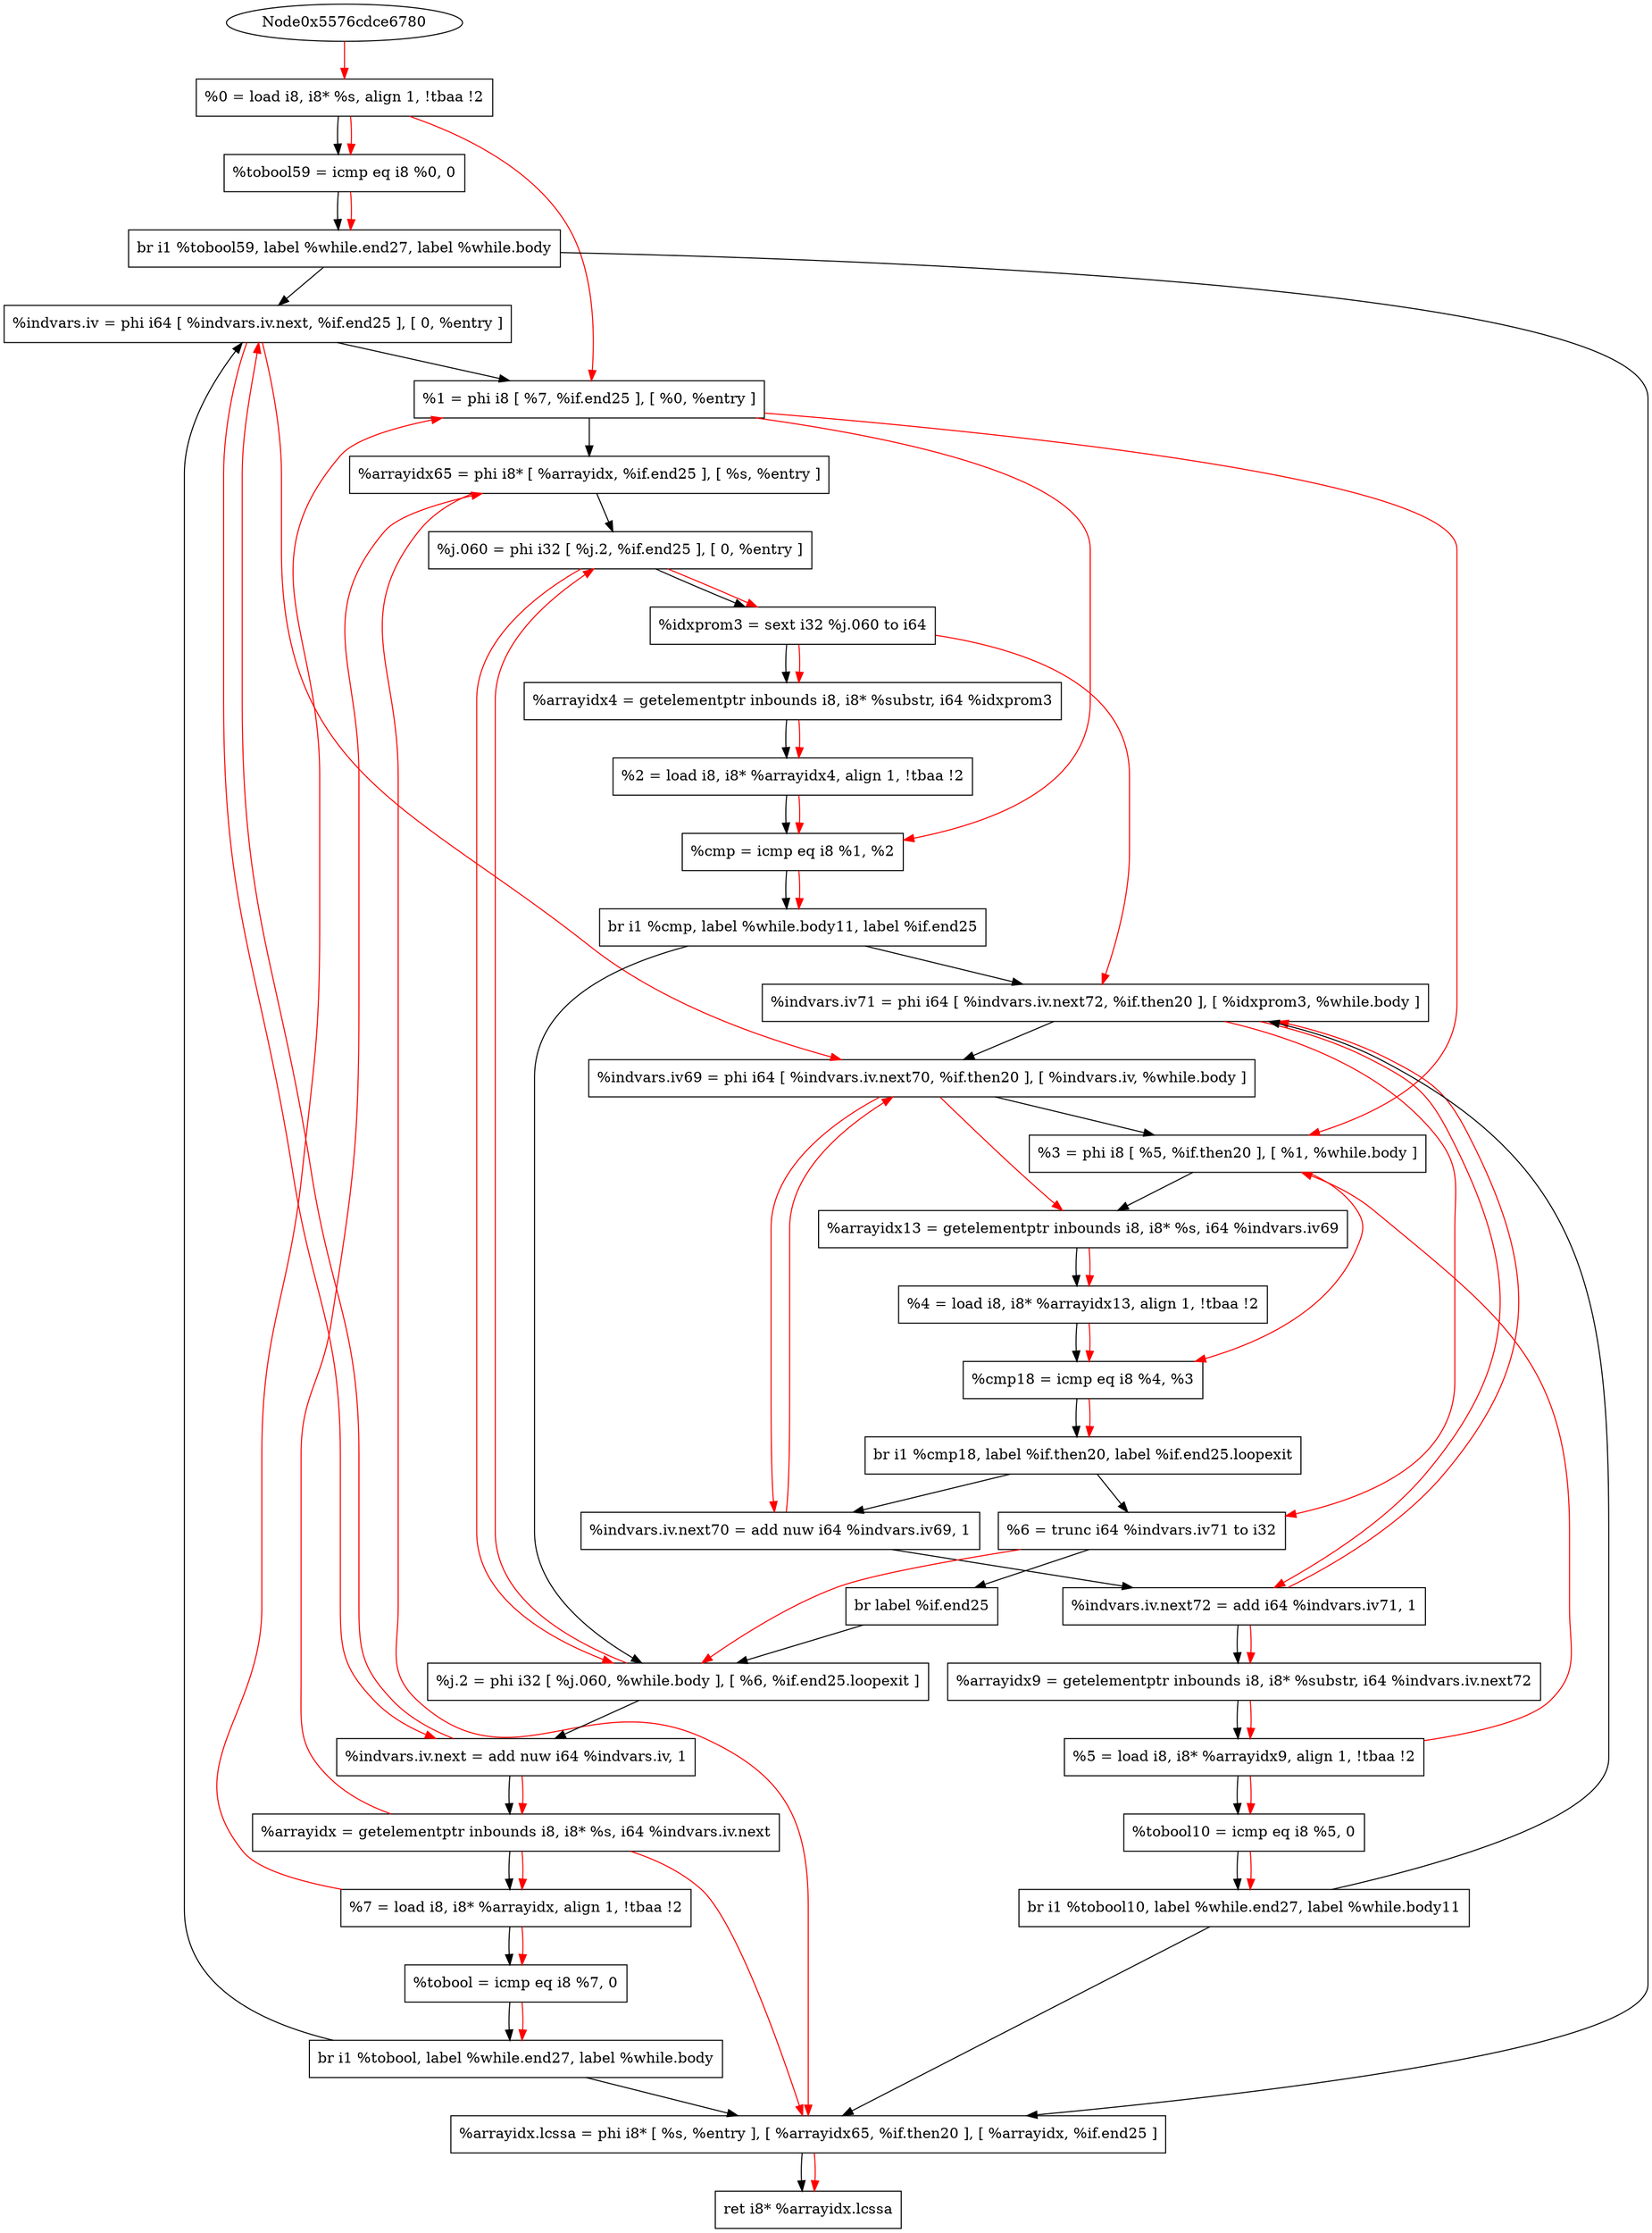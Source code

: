 digraph "CDFG for'func' function" {
	Node0x5576cdce6968[shape=record, label="  %0 = load i8, i8* %s, align 1, !tbaa !2"];
	Node0x5576cdce7ed0[shape=record, label="  %tobool59 = icmp eq i8 %0, 0"];
	Node0x5576cdc70db8[shape=record, label="  br i1 %tobool59, label %while.end27, label %while.body"];
	Node0x5576cdce8278[shape=record, label="  %indvars.iv = phi i64 [ %indvars.iv.next, %if.end25 ], [ 0, %entry ]"];
	Node0x5576cdce83b8[shape=record, label="  %1 = phi i8 [ %7, %if.end25 ], [ %0, %entry ]"];
	Node0x5576cdce8538[shape=record, label="  %arrayidx65 = phi i8* [ %arrayidx, %if.end25 ], [ %s, %entry ]"];
	Node0x5576cdce86c8[shape=record, label="  %j.060 = phi i32 [ %j.2, %if.end25 ], [ 0, %entry ]"];
	Node0x5576cdce8798[shape=record, label="  %idxprom3 = sext i32 %j.060 to i64"];
	Node0x5576cdce8840[shape=record, label="  %arrayidx4 = getelementptr inbounds i8, i8* %substr, i64 %idxprom3"];
	Node0x5576cdce88d8[shape=record, label="  %2 = load i8, i8* %arrayidx4, align 1, !tbaa !2"];
	Node0x5576cdce8f90[shape=record, label="  %cmp = icmp eq i8 %1, %2"];
	Node0x5576cdc7c228[shape=record, label="  br i1 %cmp, label %while.body11, label %if.end25"];
	Node0x5576cdce93b8[shape=record, label="  %indvars.iv71 = phi i64 [ %indvars.iv.next72, %if.then20 ], [ %idxprom3, %while.body ]"];
	Node0x5576cdce9598[shape=record, label="  %indvars.iv69 = phi i64 [ %indvars.iv.next70, %if.then20 ], [ %indvars.iv, %while.body ]"];
	Node0x5576cdce96a8[shape=record, label="  %3 = phi i8 [ %5, %if.then20 ], [ %1, %while.body ]"];
	Node0x5576cdce9770[shape=record, label="  %arrayidx13 = getelementptr inbounds i8, i8* %s, i64 %indvars.iv69"];
	Node0x5576cdce9808[shape=record, label="  %4 = load i8, i8* %arrayidx13, align 1, !tbaa !2"];
	Node0x5576cdce98d0[shape=record, label="  %cmp18 = icmp eq i8 %4, %3"];
	Node0x5576cdc7c348[shape=record, label="  br i1 %cmp18, label %if.then20, label %if.end25.loopexit"];
	Node0x5576cdce9a90[shape=record, label="  %indvars.iv.next70 = add nuw i64 %indvars.iv69, 1"];
	Node0x5576cdce9b00[shape=record, label="  %indvars.iv.next72 = add i64 %indvars.iv71, 1"];
	Node0x5576cdce9b70[shape=record, label="  %arrayidx9 = getelementptr inbounds i8, i8* %substr, i64 %indvars.iv.next72"];
	Node0x5576cdce9208[shape=record, label="  %5 = load i8, i8* %arrayidx9, align 1, !tbaa !2"];
	Node0x5576cdce9bf0[shape=record, label="  %tobool10 = icmp eq i8 %5, 0"];
	Node0x5576cdc7c468[shape=record, label="  br i1 %tobool10, label %while.end27, label %while.body11"];
	Node0x5576cdce99c8[shape=record, label="  %6 = trunc i64 %indvars.iv71 to i32"];
	Node0x5576cdce9528[shape=record, label="  br label %if.end25"];
	Node0x5576cdce9c38[shape=record, label="  %j.2 = phi i32 [ %j.060, %while.body ], [ %6, %if.end25.loopexit ]"];
	Node0x5576cdcea020[shape=record, label="  %indvars.iv.next = add nuw i64 %indvars.iv, 1"];
	Node0x5576cdcea090[shape=record, label="  %arrayidx = getelementptr inbounds i8, i8* %s, i64 %indvars.iv.next"];
	Node0x5576cdce84e8[shape=record, label="  %7 = load i8, i8* %arrayidx, align 1, !tbaa !2"];
	Node0x5576cdcea110[shape=record, label="  %tobool = icmp eq i8 %7, 0"];
	Node0x5576cdc7c588[shape=record, label="  br i1 %tobool, label %while.end27, label %while.body"];
	Node0x5576cdcea158[shape=record, label="  %arrayidx.lcssa = phi i8* [ %s, %entry ], [ %arrayidx65, %if.then20 ], [ %arrayidx, %if.end25 ]"];
	Node0x5576cdce7fd8[shape=record, label="  ret i8* %arrayidx.lcssa"];
	Node0x5576cdce6968 -> Node0x5576cdce7ed0
	Node0x5576cdce7ed0 -> Node0x5576cdc70db8
	Node0x5576cdc70db8 -> Node0x5576cdcea158
	Node0x5576cdc70db8 -> Node0x5576cdce8278
	Node0x5576cdce8278 -> Node0x5576cdce83b8
	Node0x5576cdce83b8 -> Node0x5576cdce8538
	Node0x5576cdce8538 -> Node0x5576cdce86c8
	Node0x5576cdce86c8 -> Node0x5576cdce8798
	Node0x5576cdce8798 -> Node0x5576cdce8840
	Node0x5576cdce8840 -> Node0x5576cdce88d8
	Node0x5576cdce88d8 -> Node0x5576cdce8f90
	Node0x5576cdce8f90 -> Node0x5576cdc7c228
	Node0x5576cdc7c228 -> Node0x5576cdce93b8
	Node0x5576cdc7c228 -> Node0x5576cdce9c38
	Node0x5576cdce93b8 -> Node0x5576cdce9598
	Node0x5576cdce9598 -> Node0x5576cdce96a8
	Node0x5576cdce96a8 -> Node0x5576cdce9770
	Node0x5576cdce9770 -> Node0x5576cdce9808
	Node0x5576cdce9808 -> Node0x5576cdce98d0
	Node0x5576cdce98d0 -> Node0x5576cdc7c348
	Node0x5576cdc7c348 -> Node0x5576cdce9a90
	Node0x5576cdc7c348 -> Node0x5576cdce99c8
	Node0x5576cdce9a90 -> Node0x5576cdce9b00
	Node0x5576cdce9b00 -> Node0x5576cdce9b70
	Node0x5576cdce9b70 -> Node0x5576cdce9208
	Node0x5576cdce9208 -> Node0x5576cdce9bf0
	Node0x5576cdce9bf0 -> Node0x5576cdc7c468
	Node0x5576cdc7c468 -> Node0x5576cdcea158
	Node0x5576cdc7c468 -> Node0x5576cdce93b8
	Node0x5576cdce99c8 -> Node0x5576cdce9528
	Node0x5576cdce9528 -> Node0x5576cdce9c38
	Node0x5576cdce9c38 -> Node0x5576cdcea020
	Node0x5576cdcea020 -> Node0x5576cdcea090
	Node0x5576cdcea090 -> Node0x5576cdce84e8
	Node0x5576cdce84e8 -> Node0x5576cdcea110
	Node0x5576cdcea110 -> Node0x5576cdc7c588
	Node0x5576cdc7c588 -> Node0x5576cdcea158
	Node0x5576cdc7c588 -> Node0x5576cdce8278
	Node0x5576cdcea158 -> Node0x5576cdce7fd8
edge [color=red]
	Node0x5576cdce6780 -> Node0x5576cdce6968
	Node0x5576cdce6968 -> Node0x5576cdce7ed0
	Node0x5576cdce7ed0 -> Node0x5576cdc70db8
	Node0x5576cdcea020 -> Node0x5576cdce8278
	Node0x5576cdce84e8 -> Node0x5576cdce83b8
	Node0x5576cdce6968 -> Node0x5576cdce83b8
	Node0x5576cdcea090 -> Node0x5576cdce8538
	Node0x5576cdce9c38 -> Node0x5576cdce86c8
	Node0x5576cdce86c8 -> Node0x5576cdce8798
	Node0x5576cdce8798 -> Node0x5576cdce8840
	Node0x5576cdce8840 -> Node0x5576cdce88d8
	Node0x5576cdce83b8 -> Node0x5576cdce8f90
	Node0x5576cdce88d8 -> Node0x5576cdce8f90
	Node0x5576cdce8f90 -> Node0x5576cdc7c228
	Node0x5576cdce9b00 -> Node0x5576cdce93b8
	Node0x5576cdce8798 -> Node0x5576cdce93b8
	Node0x5576cdce9a90 -> Node0x5576cdce9598
	Node0x5576cdce8278 -> Node0x5576cdce9598
	Node0x5576cdce9208 -> Node0x5576cdce96a8
	Node0x5576cdce83b8 -> Node0x5576cdce96a8
	Node0x5576cdce9598 -> Node0x5576cdce9770
	Node0x5576cdce9770 -> Node0x5576cdce9808
	Node0x5576cdce9808 -> Node0x5576cdce98d0
	Node0x5576cdce96a8 -> Node0x5576cdce98d0
	Node0x5576cdce98d0 -> Node0x5576cdc7c348
	Node0x5576cdce9598 -> Node0x5576cdce9a90
	Node0x5576cdce93b8 -> Node0x5576cdce9b00
	Node0x5576cdce9b00 -> Node0x5576cdce9b70
	Node0x5576cdce9b70 -> Node0x5576cdce9208
	Node0x5576cdce9208 -> Node0x5576cdce9bf0
	Node0x5576cdce9bf0 -> Node0x5576cdc7c468
	Node0x5576cdce93b8 -> Node0x5576cdce99c8
	Node0x5576cdce86c8 -> Node0x5576cdce9c38
	Node0x5576cdce99c8 -> Node0x5576cdce9c38
	Node0x5576cdce8278 -> Node0x5576cdcea020
	Node0x5576cdcea020 -> Node0x5576cdcea090
	Node0x5576cdcea090 -> Node0x5576cdce84e8
	Node0x5576cdce84e8 -> Node0x5576cdcea110
	Node0x5576cdcea110 -> Node0x5576cdc7c588
	Node0x5576cdce8538 -> Node0x5576cdcea158
	Node0x5576cdcea090 -> Node0x5576cdcea158
	Node0x5576cdcea158 -> Node0x5576cdce7fd8
}
